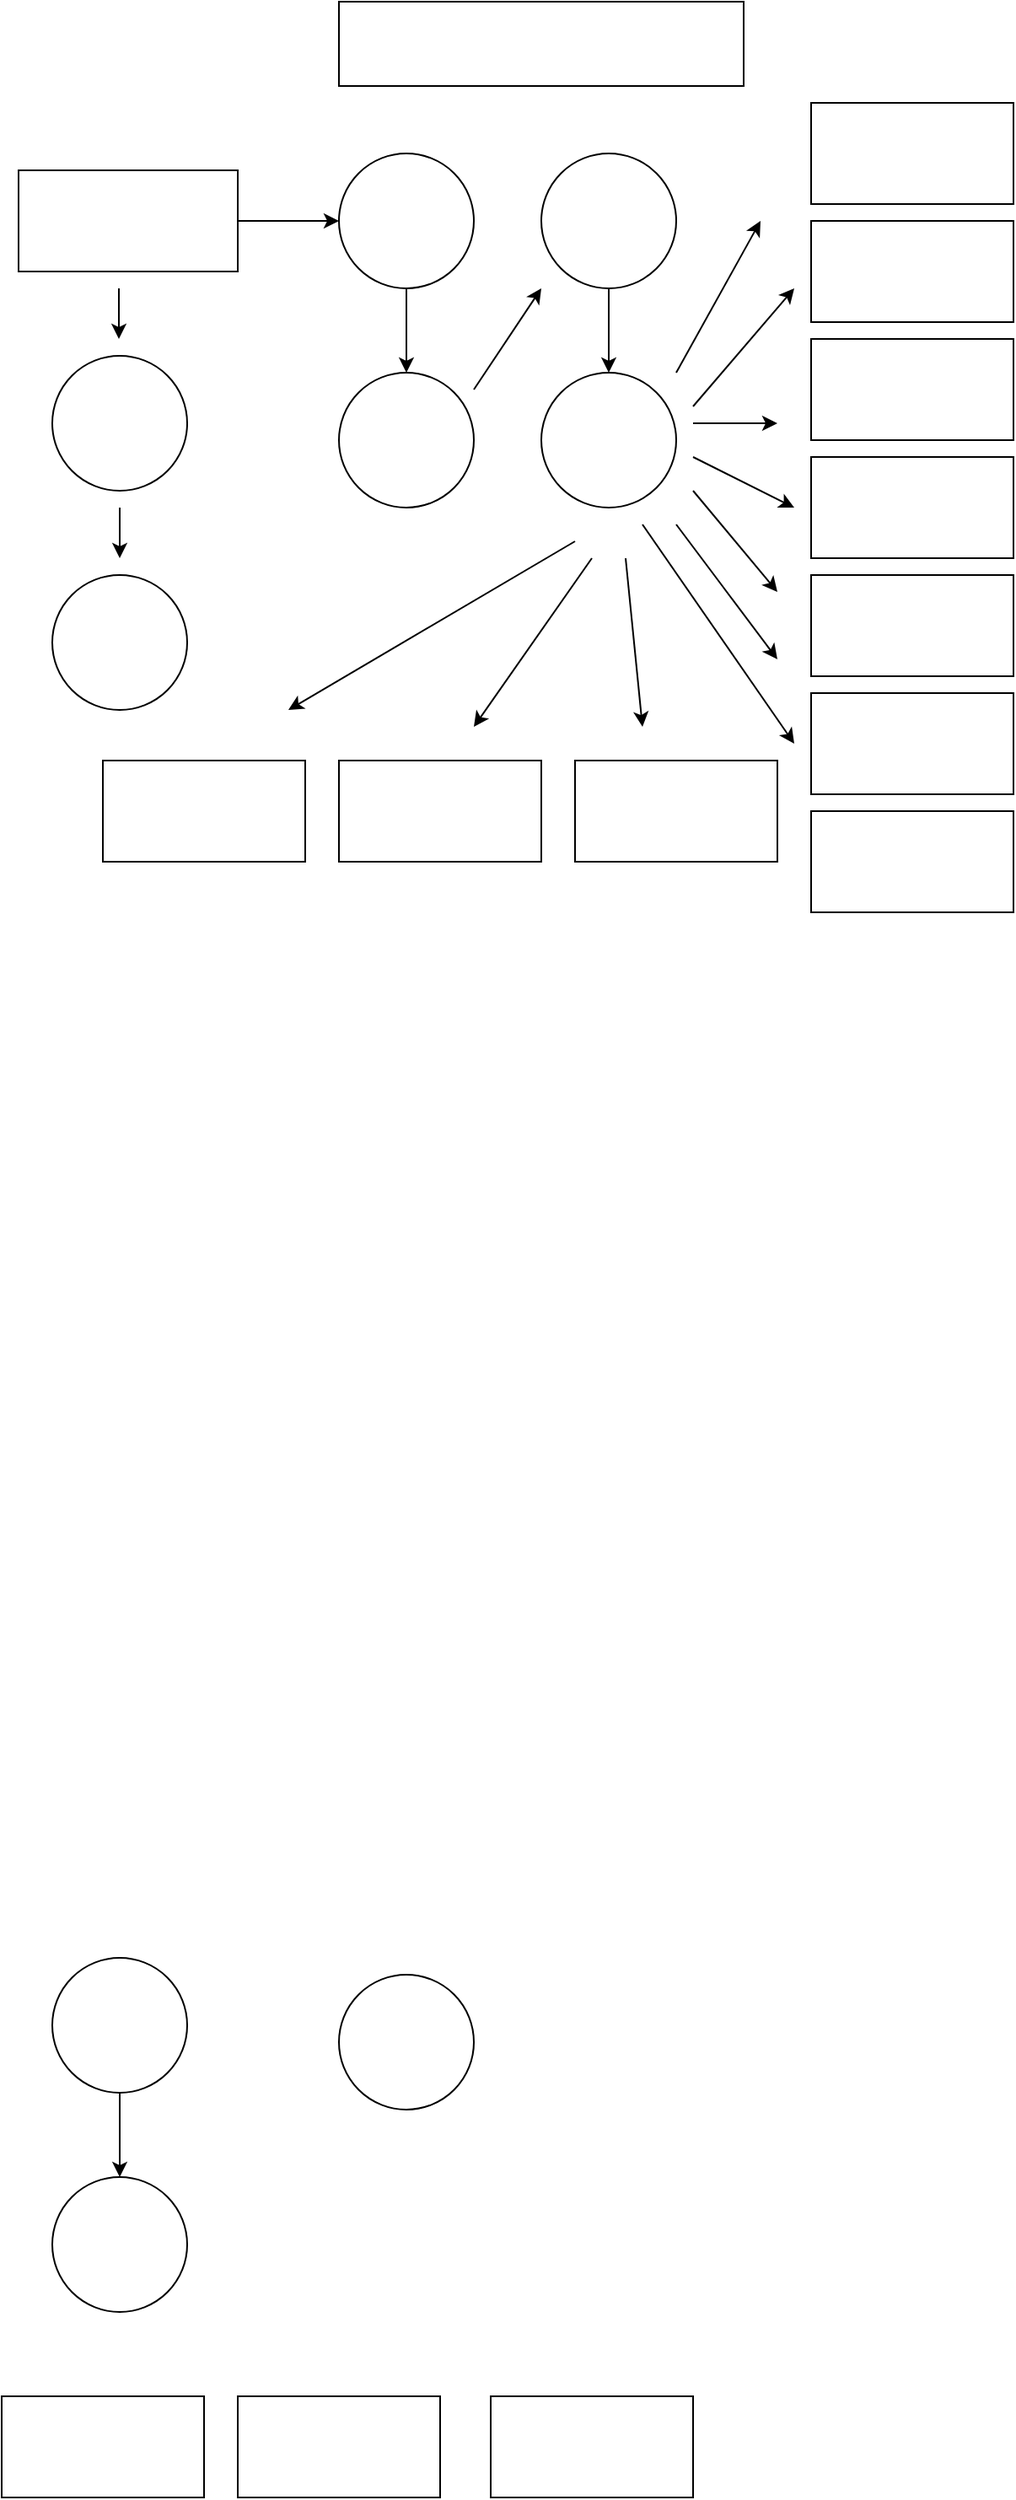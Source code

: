 <mxfile version="28.1.1">
  <diagram name="Page-1" id="i7D0AKqKZrmszcRMOEjn">
    <mxGraphModel dx="670" dy="1467" grid="1" gridSize="10" guides="1" tooltips="1" connect="1" arrows="1" fold="1" page="1" pageScale="1" pageWidth="850" pageHeight="1100" math="0" shadow="0">
      <root>
        <mxCell id="0" />
        <mxCell id="1" parent="0" />
        <mxCell id="4MjrCWM2MR1hanmfeFmO-1" value="" style="rounded=0;whiteSpace=wrap;html=1;" vertex="1" parent="1">
          <mxGeometry x="210" y="-1050" width="240" height="50" as="geometry" />
        </mxCell>
        <mxCell id="4MjrCWM2MR1hanmfeFmO-5" value="" style="ellipse;whiteSpace=wrap;html=1;" vertex="1" parent="1">
          <mxGeometry x="210" y="120" width="80" height="80" as="geometry" />
        </mxCell>
        <mxCell id="4MjrCWM2MR1hanmfeFmO-6" value="" style="ellipse;whiteSpace=wrap;html=1;" vertex="1" parent="1">
          <mxGeometry x="40" y="110" width="80" height="80" as="geometry" />
        </mxCell>
        <mxCell id="4MjrCWM2MR1hanmfeFmO-7" value="" style="ellipse;whiteSpace=wrap;html=1;" vertex="1" parent="1">
          <mxGeometry x="40" y="240" width="80" height="80" as="geometry" />
        </mxCell>
        <mxCell id="4MjrCWM2MR1hanmfeFmO-9" value="" style="endArrow=classic;html=1;rounded=0;exitX=0.5;exitY=1;exitDx=0;exitDy=0;" edge="1" parent="1" source="4MjrCWM2MR1hanmfeFmO-6">
          <mxGeometry width="50" height="50" relative="1" as="geometry">
            <mxPoint x="320" y="260" as="sourcePoint" />
            <mxPoint x="80" y="240" as="targetPoint" />
          </mxGeometry>
        </mxCell>
        <mxCell id="4MjrCWM2MR1hanmfeFmO-11" value="" style="whiteSpace=wrap;html=1;" vertex="1" parent="1">
          <mxGeometry x="10" y="370" width="120" height="60" as="geometry" />
        </mxCell>
        <mxCell id="4MjrCWM2MR1hanmfeFmO-12" value="" style="whiteSpace=wrap;html=1;" vertex="1" parent="1">
          <mxGeometry x="150" y="370" width="120" height="60" as="geometry" />
        </mxCell>
        <mxCell id="4MjrCWM2MR1hanmfeFmO-13" value="" style="whiteSpace=wrap;html=1;" vertex="1" parent="1">
          <mxGeometry x="300" y="370" width="120" height="60" as="geometry" />
        </mxCell>
        <mxCell id="4MjrCWM2MR1hanmfeFmO-48" value="" style="edgeStyle=orthogonalEdgeStyle;rounded=0;orthogonalLoop=1;jettySize=auto;html=1;" edge="1" parent="1" source="4MjrCWM2MR1hanmfeFmO-16" target="4MjrCWM2MR1hanmfeFmO-24">
          <mxGeometry relative="1" as="geometry" />
        </mxCell>
        <mxCell id="4MjrCWM2MR1hanmfeFmO-16" value="" style="rounded=0;whiteSpace=wrap;html=1;" vertex="1" parent="1">
          <mxGeometry x="20" y="-950" width="130" height="60" as="geometry" />
        </mxCell>
        <mxCell id="4MjrCWM2MR1hanmfeFmO-17" value="" style="ellipse;whiteSpace=wrap;html=1;aspect=fixed;" vertex="1" parent="1">
          <mxGeometry x="40" y="-840" width="80" height="80" as="geometry" />
        </mxCell>
        <mxCell id="4MjrCWM2MR1hanmfeFmO-18" value="" style="ellipse;whiteSpace=wrap;html=1;aspect=fixed;" vertex="1" parent="1">
          <mxGeometry x="40" y="-710" width="80" height="80" as="geometry" />
        </mxCell>
        <mxCell id="4MjrCWM2MR1hanmfeFmO-19" value="" style="endArrow=classic;html=1;rounded=0;" edge="1" parent="1">
          <mxGeometry width="50" height="50" relative="1" as="geometry">
            <mxPoint x="79.5" y="-880" as="sourcePoint" />
            <mxPoint x="79.5" y="-850" as="targetPoint" />
          </mxGeometry>
        </mxCell>
        <mxCell id="4MjrCWM2MR1hanmfeFmO-20" value="" style="endArrow=classic;html=1;rounded=0;" edge="1" parent="1">
          <mxGeometry width="50" height="50" relative="1" as="geometry">
            <mxPoint x="80" y="-750" as="sourcePoint" />
            <mxPoint x="80" y="-720" as="targetPoint" />
          </mxGeometry>
        </mxCell>
        <mxCell id="4MjrCWM2MR1hanmfeFmO-21" value="" style="ellipse;whiteSpace=wrap;html=1;aspect=fixed;" vertex="1" parent="1">
          <mxGeometry x="330" y="-830" width="80" height="80" as="geometry" />
        </mxCell>
        <mxCell id="4MjrCWM2MR1hanmfeFmO-22" value="" style="ellipse;whiteSpace=wrap;html=1;aspect=fixed;" vertex="1" parent="1">
          <mxGeometry x="210" y="-830" width="80" height="80" as="geometry" />
        </mxCell>
        <mxCell id="4MjrCWM2MR1hanmfeFmO-36" value="" style="edgeStyle=orthogonalEdgeStyle;rounded=0;orthogonalLoop=1;jettySize=auto;html=1;" edge="1" parent="1" source="4MjrCWM2MR1hanmfeFmO-23" target="4MjrCWM2MR1hanmfeFmO-21">
          <mxGeometry relative="1" as="geometry" />
        </mxCell>
        <mxCell id="4MjrCWM2MR1hanmfeFmO-23" value="" style="ellipse;whiteSpace=wrap;html=1;aspect=fixed;" vertex="1" parent="1">
          <mxGeometry x="330" y="-960" width="80" height="80" as="geometry" />
        </mxCell>
        <mxCell id="4MjrCWM2MR1hanmfeFmO-35" value="" style="edgeStyle=orthogonalEdgeStyle;rounded=0;orthogonalLoop=1;jettySize=auto;html=1;" edge="1" parent="1" source="4MjrCWM2MR1hanmfeFmO-24" target="4MjrCWM2MR1hanmfeFmO-22">
          <mxGeometry relative="1" as="geometry" />
        </mxCell>
        <mxCell id="4MjrCWM2MR1hanmfeFmO-24" value="" style="ellipse;whiteSpace=wrap;html=1;aspect=fixed;" vertex="1" parent="1">
          <mxGeometry x="210" y="-960" width="80" height="80" as="geometry" />
        </mxCell>
        <mxCell id="4MjrCWM2MR1hanmfeFmO-25" value="" style="rounded=0;whiteSpace=wrap;html=1;" vertex="1" parent="1">
          <mxGeometry x="490" y="-570" width="120" height="60" as="geometry" />
        </mxCell>
        <mxCell id="4MjrCWM2MR1hanmfeFmO-26" value="" style="rounded=0;whiteSpace=wrap;html=1;" vertex="1" parent="1">
          <mxGeometry x="490" y="-640" width="120" height="60" as="geometry" />
        </mxCell>
        <mxCell id="4MjrCWM2MR1hanmfeFmO-27" value="" style="rounded=0;whiteSpace=wrap;html=1;" vertex="1" parent="1">
          <mxGeometry x="490" y="-710" width="120" height="60" as="geometry" />
        </mxCell>
        <mxCell id="4MjrCWM2MR1hanmfeFmO-28" value="" style="rounded=0;whiteSpace=wrap;html=1;" vertex="1" parent="1">
          <mxGeometry x="490" y="-780" width="120" height="60" as="geometry" />
        </mxCell>
        <mxCell id="4MjrCWM2MR1hanmfeFmO-29" value="" style="rounded=0;whiteSpace=wrap;html=1;" vertex="1" parent="1">
          <mxGeometry x="490" y="-850" width="120" height="60" as="geometry" />
        </mxCell>
        <mxCell id="4MjrCWM2MR1hanmfeFmO-30" value="" style="rounded=0;whiteSpace=wrap;html=1;" vertex="1" parent="1">
          <mxGeometry x="490" y="-920" width="120" height="60" as="geometry" />
        </mxCell>
        <mxCell id="4MjrCWM2MR1hanmfeFmO-31" value="" style="rounded=0;whiteSpace=wrap;html=1;" vertex="1" parent="1">
          <mxGeometry x="490" y="-990" width="120" height="60" as="geometry" />
        </mxCell>
        <mxCell id="4MjrCWM2MR1hanmfeFmO-32" value="" style="rounded=0;whiteSpace=wrap;html=1;" vertex="1" parent="1">
          <mxGeometry x="350" y="-600" width="120" height="60" as="geometry" />
        </mxCell>
        <mxCell id="4MjrCWM2MR1hanmfeFmO-33" value="" style="rounded=0;whiteSpace=wrap;html=1;" vertex="1" parent="1">
          <mxGeometry x="210" y="-600" width="120" height="60" as="geometry" />
        </mxCell>
        <mxCell id="4MjrCWM2MR1hanmfeFmO-34" value="" style="rounded=0;whiteSpace=wrap;html=1;" vertex="1" parent="1">
          <mxGeometry x="70" y="-600" width="120" height="60" as="geometry" />
        </mxCell>
        <mxCell id="4MjrCWM2MR1hanmfeFmO-37" value="" style="endArrow=classic;html=1;rounded=0;" edge="1" parent="1">
          <mxGeometry width="50" height="50" relative="1" as="geometry">
            <mxPoint x="410" y="-830" as="sourcePoint" />
            <mxPoint x="460" y="-920" as="targetPoint" />
          </mxGeometry>
        </mxCell>
        <mxCell id="4MjrCWM2MR1hanmfeFmO-38" value="" style="endArrow=classic;html=1;rounded=0;" edge="1" parent="1">
          <mxGeometry width="50" height="50" relative="1" as="geometry">
            <mxPoint x="420" y="-810" as="sourcePoint" />
            <mxPoint x="480" y="-880" as="targetPoint" />
          </mxGeometry>
        </mxCell>
        <mxCell id="4MjrCWM2MR1hanmfeFmO-39" value="" style="endArrow=classic;html=1;rounded=0;" edge="1" parent="1">
          <mxGeometry width="50" height="50" relative="1" as="geometry">
            <mxPoint x="420" y="-800" as="sourcePoint" />
            <mxPoint x="470" y="-800" as="targetPoint" />
          </mxGeometry>
        </mxCell>
        <mxCell id="4MjrCWM2MR1hanmfeFmO-40" value="" style="endArrow=classic;html=1;rounded=0;" edge="1" parent="1">
          <mxGeometry width="50" height="50" relative="1" as="geometry">
            <mxPoint x="420" y="-780" as="sourcePoint" />
            <mxPoint x="480" y="-750" as="targetPoint" />
          </mxGeometry>
        </mxCell>
        <mxCell id="4MjrCWM2MR1hanmfeFmO-41" value="" style="endArrow=classic;html=1;rounded=0;" edge="1" parent="1">
          <mxGeometry width="50" height="50" relative="1" as="geometry">
            <mxPoint x="420" y="-760" as="sourcePoint" />
            <mxPoint x="470" y="-700" as="targetPoint" />
          </mxGeometry>
        </mxCell>
        <mxCell id="4MjrCWM2MR1hanmfeFmO-42" value="" style="endArrow=classic;html=1;rounded=0;" edge="1" parent="1">
          <mxGeometry width="50" height="50" relative="1" as="geometry">
            <mxPoint x="410" y="-740" as="sourcePoint" />
            <mxPoint x="470" y="-660" as="targetPoint" />
          </mxGeometry>
        </mxCell>
        <mxCell id="4MjrCWM2MR1hanmfeFmO-43" value="" style="endArrow=classic;html=1;rounded=0;" edge="1" parent="1">
          <mxGeometry width="50" height="50" relative="1" as="geometry">
            <mxPoint x="390" y="-740" as="sourcePoint" />
            <mxPoint x="480" y="-610" as="targetPoint" />
          </mxGeometry>
        </mxCell>
        <mxCell id="4MjrCWM2MR1hanmfeFmO-44" value="" style="endArrow=classic;html=1;rounded=0;" edge="1" parent="1">
          <mxGeometry width="50" height="50" relative="1" as="geometry">
            <mxPoint x="350" y="-730" as="sourcePoint" />
            <mxPoint x="180" y="-630" as="targetPoint" />
          </mxGeometry>
        </mxCell>
        <mxCell id="4MjrCWM2MR1hanmfeFmO-45" value="" style="endArrow=classic;html=1;rounded=0;" edge="1" parent="1">
          <mxGeometry width="50" height="50" relative="1" as="geometry">
            <mxPoint x="360" y="-720" as="sourcePoint" />
            <mxPoint x="290" y="-620" as="targetPoint" />
          </mxGeometry>
        </mxCell>
        <mxCell id="4MjrCWM2MR1hanmfeFmO-46" value="" style="endArrow=classic;html=1;rounded=0;" edge="1" parent="1">
          <mxGeometry width="50" height="50" relative="1" as="geometry">
            <mxPoint x="380" y="-720" as="sourcePoint" />
            <mxPoint x="390" y="-620" as="targetPoint" />
          </mxGeometry>
        </mxCell>
        <mxCell id="4MjrCWM2MR1hanmfeFmO-47" value="" style="endArrow=classic;html=1;rounded=0;" edge="1" parent="1">
          <mxGeometry width="50" height="50" relative="1" as="geometry">
            <mxPoint x="290" y="-820" as="sourcePoint" />
            <mxPoint x="330" y="-880" as="targetPoint" />
          </mxGeometry>
        </mxCell>
      </root>
    </mxGraphModel>
  </diagram>
</mxfile>
